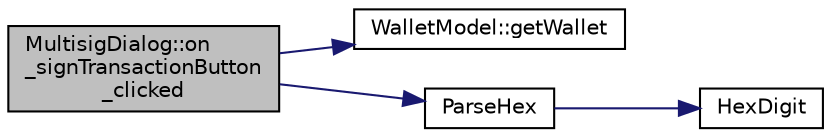 digraph "MultisigDialog::on_signTransactionButton_clicked"
{
  edge [fontname="Helvetica",fontsize="10",labelfontname="Helvetica",labelfontsize="10"];
  node [fontname="Helvetica",fontsize="10",shape=record];
  rankdir="LR";
  Node181 [label="MultisigDialog::on\l_signTransactionButton\l_clicked",height=0.2,width=0.4,color="black", fillcolor="grey75", style="filled", fontcolor="black"];
  Node181 -> Node182 [color="midnightblue",fontsize="10",style="solid",fontname="Helvetica"];
  Node182 [label="WalletModel::getWallet",height=0.2,width=0.4,color="black", fillcolor="white", style="filled",URL="$d4/d27/class_wallet_model.html#aa3160f1900fce209230251547e434c90"];
  Node181 -> Node183 [color="midnightblue",fontsize="10",style="solid",fontname="Helvetica"];
  Node183 [label="ParseHex",height=0.2,width=0.4,color="black", fillcolor="white", style="filled",URL="$df/d2d/util_8cpp.html#abea395175fbc4a788ed0f0a41710b8a7"];
  Node183 -> Node184 [color="midnightblue",fontsize="10",style="solid",fontname="Helvetica"];
  Node184 [label="HexDigit",height=0.2,width=0.4,color="black", fillcolor="white", style="filled",URL="$df/d2d/util_8cpp.html#aa59e8a8c5a39cb5041f93bb95dd02119"];
}
